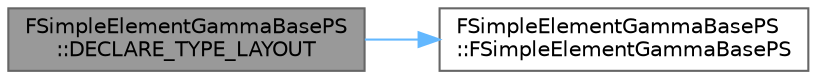 digraph "FSimpleElementGammaBasePS::DECLARE_TYPE_LAYOUT"
{
 // INTERACTIVE_SVG=YES
 // LATEX_PDF_SIZE
  bgcolor="transparent";
  edge [fontname=Helvetica,fontsize=10,labelfontname=Helvetica,labelfontsize=10];
  node [fontname=Helvetica,fontsize=10,shape=box,height=0.2,width=0.4];
  rankdir="LR";
  Node1 [id="Node000001",label="FSimpleElementGammaBasePS\l::DECLARE_TYPE_LAYOUT",height=0.2,width=0.4,color="gray40", fillcolor="grey60", style="filled", fontcolor="black",tooltip=" "];
  Node1 -> Node2 [id="edge1_Node000001_Node000002",color="steelblue1",style="solid",tooltip=" "];
  Node2 [id="Node000002",label="FSimpleElementGammaBasePS\l::FSimpleElementGammaBasePS",height=0.2,width=0.4,color="grey40", fillcolor="white", style="filled",URL="$db/d8d/classFSimpleElementGammaBasePS.html#ac1dcd0798120e4052d7ea50bebeca917",tooltip=" "];
}
